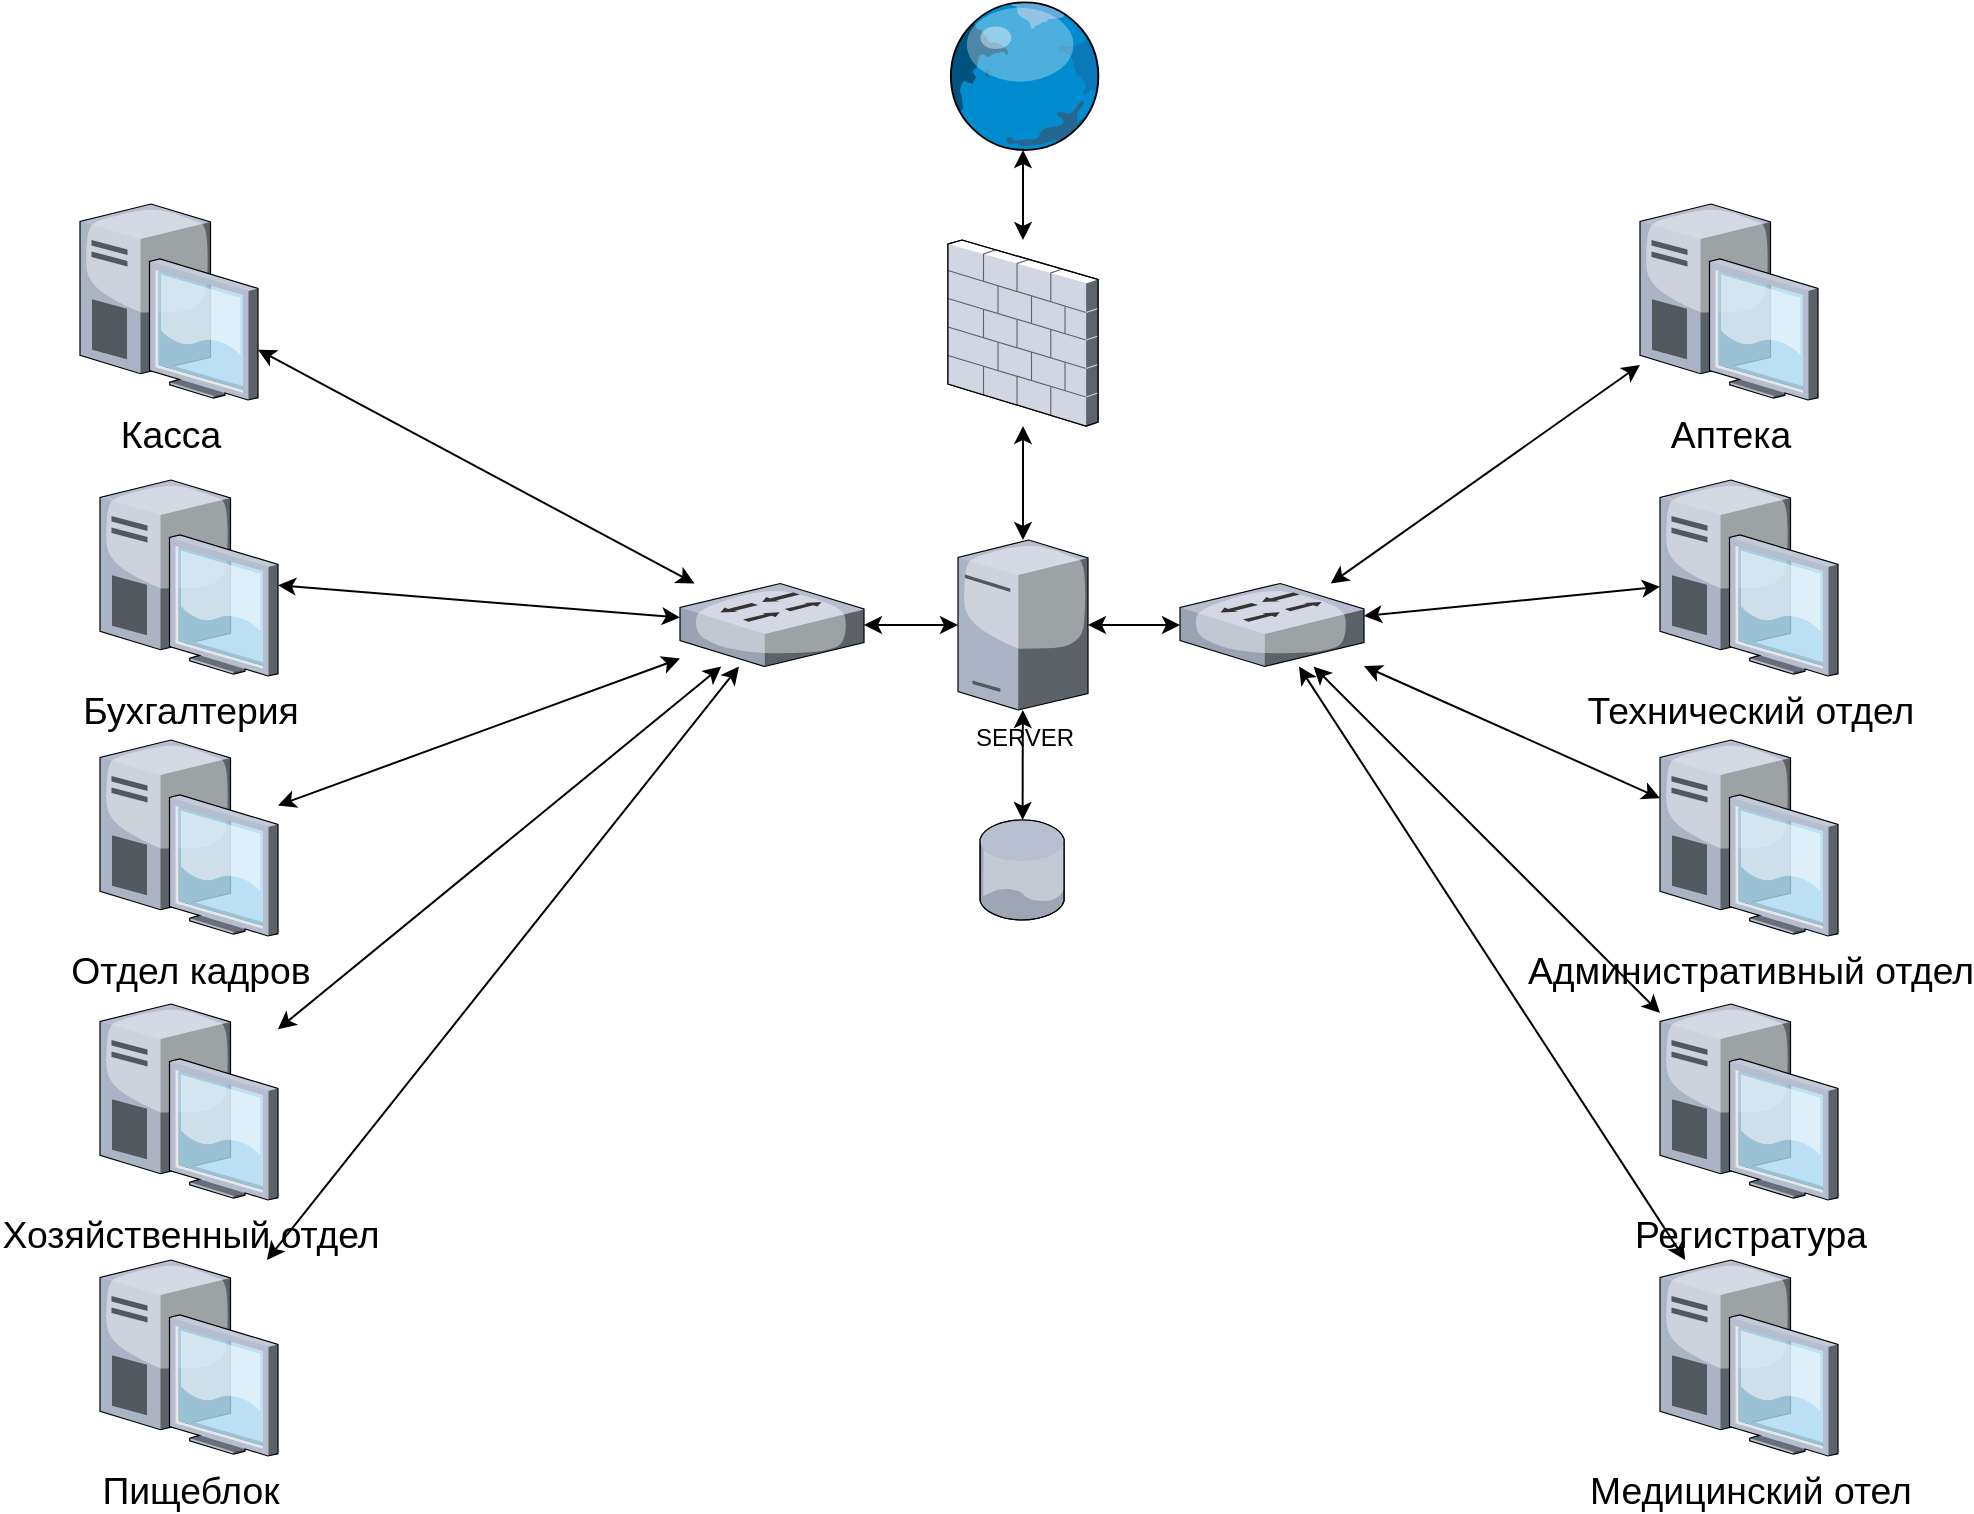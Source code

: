 <mxfile version="24.7.8">
  <diagram name="Page-1" id="e3a06f82-3646-2815-327d-82caf3d4e204">
    <mxGraphModel dx="1431" dy="886" grid="1" gridSize="10" guides="1" tooltips="1" connect="1" arrows="1" fold="1" page="1" pageScale="1.5" pageWidth="1169" pageHeight="826" background="none" math="0" shadow="0">
      <root>
        <mxCell id="0" style=";html=1;" />
        <mxCell id="1" style=";html=1;" parent="0" />
        <mxCell id="g3LOT3OiI6PrgS0EYZjv-1" value="" style="verticalLabelPosition=bottom;sketch=0;aspect=fixed;html=1;verticalAlign=top;strokeColor=none;align=center;outlineConnect=0;shape=mxgraph.citrix.globe;" vertex="1" parent="1">
          <mxGeometry x="572" y="10" width="78.5" height="75" as="geometry" />
        </mxCell>
        <mxCell id="g3LOT3OiI6PrgS0EYZjv-2" value="" style="verticalLabelPosition=bottom;sketch=0;aspect=fixed;html=1;verticalAlign=top;strokeColor=none;align=center;outlineConnect=0;shape=mxgraph.citrix.switch;" vertex="1" parent="1">
          <mxGeometry x="440" y="301.75" width="92" height="41.5" as="geometry" />
        </mxCell>
        <mxCell id="g3LOT3OiI6PrgS0EYZjv-3" value="" style="verticalLabelPosition=bottom;sketch=0;aspect=fixed;html=1;verticalAlign=top;strokeColor=none;align=center;outlineConnect=0;shape=mxgraph.citrix.firewall;" vertex="1" parent="1">
          <mxGeometry x="574" y="130" width="75" height="93" as="geometry" />
        </mxCell>
        <mxCell id="g3LOT3OiI6PrgS0EYZjv-6" value="SERVER" style="verticalLabelPosition=bottom;sketch=0;aspect=fixed;html=1;verticalAlign=top;strokeColor=none;align=center;outlineConnect=0;shape=mxgraph.citrix.tower_server;" vertex="1" parent="1">
          <mxGeometry x="579" y="280" width="65" height="85" as="geometry" />
        </mxCell>
        <mxCell id="g3LOT3OiI6PrgS0EYZjv-7" value="" style="verticalLabelPosition=bottom;sketch=0;aspect=fixed;html=1;verticalAlign=top;strokeColor=none;align=center;outlineConnect=0;shape=mxgraph.citrix.database;" vertex="1" parent="1">
          <mxGeometry x="590" y="420" width="42.5" height="50" as="geometry" />
        </mxCell>
        <mxCell id="g3LOT3OiI6PrgS0EYZjv-10" value="&lt;span style=&quot;font-size:14.0pt;line-height:115%;&lt;br/&gt;font-family:&amp;quot;Times New Roman&amp;quot;,serif;mso-fareast-font-family:Calibri;mso-fareast-theme-font:&lt;br/&gt;minor-latin;mso-ansi-language:RU;mso-fareast-language:EN-US;mso-bidi-language:&lt;br/&gt;AR-SA&quot;&gt;Касса&lt;/span&gt;" style="verticalLabelPosition=bottom;sketch=0;aspect=fixed;html=1;verticalAlign=top;strokeColor=none;align=center;outlineConnect=0;shape=mxgraph.citrix.desktop;" vertex="1" parent="1">
          <mxGeometry x="140" y="112" width="89" height="98" as="geometry" />
        </mxCell>
        <mxCell id="g3LOT3OiI6PrgS0EYZjv-14" value="&lt;span style=&quot;font-size:14.0pt;line-height:115%;&lt;br/&gt;font-family:&amp;quot;Times New Roman&amp;quot;,serif;mso-fareast-font-family:Calibri;mso-fareast-theme-font:&lt;br/&gt;minor-latin;mso-ansi-language:RU;mso-fareast-language:EN-US;mso-bidi-language:&lt;br/&gt;AR-SA&quot;&gt;Бухгалтерия&lt;/span&gt;" style="verticalLabelPosition=bottom;sketch=0;aspect=fixed;html=1;verticalAlign=top;strokeColor=none;align=center;outlineConnect=0;shape=mxgraph.citrix.desktop;" vertex="1" parent="1">
          <mxGeometry x="150" y="250" width="89" height="98" as="geometry" />
        </mxCell>
        <mxCell id="g3LOT3OiI6PrgS0EYZjv-15" value="&lt;span style=&quot;font-size:14.0pt;line-height:115%;&lt;br/&gt;font-family:&amp;quot;Times New Roman&amp;quot;,serif;mso-fareast-font-family:Calibri;mso-fareast-theme-font:&lt;br/&gt;minor-latin;mso-ansi-language:RU;mso-fareast-language:EN-US;mso-bidi-language:&lt;br/&gt;AR-SA&quot;&gt;Отдел кадров&lt;/span&gt;" style="verticalLabelPosition=bottom;sketch=0;aspect=fixed;html=1;verticalAlign=top;strokeColor=none;align=center;outlineConnect=0;shape=mxgraph.citrix.desktop;" vertex="1" parent="1">
          <mxGeometry x="150" y="380" width="89" height="98" as="geometry" />
        </mxCell>
        <mxCell id="g3LOT3OiI6PrgS0EYZjv-16" value="&lt;span style=&quot;font-size:14.0pt;line-height:115%;&lt;br/&gt;font-family:&amp;quot;Times New Roman&amp;quot;,serif;mso-fareast-font-family:Calibri;mso-fareast-theme-font:&lt;br/&gt;minor-latin;mso-ansi-language:RU;mso-fareast-language:EN-US;mso-bidi-language:&lt;br/&gt;AR-SA&quot;&gt;Хозяйственный отдел&lt;/span&gt;" style="verticalLabelPosition=bottom;sketch=0;aspect=fixed;html=1;verticalAlign=top;strokeColor=none;align=center;outlineConnect=0;shape=mxgraph.citrix.desktop;" vertex="1" parent="1">
          <mxGeometry x="150" y="512" width="89" height="98" as="geometry" />
        </mxCell>
        <mxCell id="g3LOT3OiI6PrgS0EYZjv-17" value="&lt;span style=&quot;font-size:14.0pt;line-height:115%;&lt;br/&gt;font-family:&amp;quot;Times New Roman&amp;quot;,serif;mso-fareast-font-family:Calibri;mso-fareast-theme-font:&lt;br/&gt;minor-latin;mso-ansi-language:RU;mso-fareast-language:EN-US;mso-bidi-language:&lt;br/&gt;AR-SA&quot;&gt;Пищеблок&lt;/span&gt;" style="verticalLabelPosition=bottom;sketch=0;aspect=fixed;html=1;verticalAlign=top;strokeColor=none;align=center;outlineConnect=0;shape=mxgraph.citrix.desktop;" vertex="1" parent="1">
          <mxGeometry x="150" y="640" width="89" height="98" as="geometry" />
        </mxCell>
        <mxCell id="g3LOT3OiI6PrgS0EYZjv-20" value="&lt;span style=&quot;font-size:14.0pt;line-height:115%;&lt;br/&gt;font-family:&amp;quot;Times New Roman&amp;quot;,serif;mso-fareast-font-family:Calibri;mso-fareast-theme-font:&lt;br/&gt;minor-latin;mso-ansi-language:RU;mso-fareast-language:EN-US;mso-bidi-language:&lt;br/&gt;AR-SA&quot;&gt;Аптека&lt;/span&gt;" style="verticalLabelPosition=bottom;sketch=0;aspect=fixed;html=1;verticalAlign=top;strokeColor=none;align=center;outlineConnect=0;shape=mxgraph.citrix.desktop;" vertex="1" parent="1">
          <mxGeometry x="920" y="112" width="89" height="98" as="geometry" />
        </mxCell>
        <mxCell id="g3LOT3OiI6PrgS0EYZjv-21" value="&lt;span style=&quot;font-size:14.0pt;line-height:115%;&lt;br/&gt;font-family:&amp;quot;Times New Roman&amp;quot;,serif;mso-fareast-font-family:Calibri;mso-fareast-theme-font:&lt;br/&gt;minor-latin;mso-ansi-language:RU;mso-fareast-language:EN-US;mso-bidi-language:&lt;br/&gt;AR-SA&quot;&gt;Технический отдел&lt;/span&gt;" style="verticalLabelPosition=bottom;sketch=0;aspect=fixed;html=1;verticalAlign=top;strokeColor=none;align=center;outlineConnect=0;shape=mxgraph.citrix.desktop;" vertex="1" parent="1">
          <mxGeometry x="930" y="250" width="89" height="98" as="geometry" />
        </mxCell>
        <mxCell id="g3LOT3OiI6PrgS0EYZjv-22" value="&lt;span style=&quot;font-size:14.0pt;line-height:115%;&lt;br/&gt;font-family:&amp;quot;Times New Roman&amp;quot;,serif;mso-fareast-font-family:Calibri;mso-fareast-theme-font:&lt;br/&gt;minor-latin;mso-ansi-language:RU;mso-fareast-language:EN-US;mso-bidi-language:&lt;br/&gt;AR-SA&quot;&gt;Административный отдел&lt;/span&gt;" style="verticalLabelPosition=bottom;sketch=0;aspect=fixed;html=1;verticalAlign=top;strokeColor=none;align=center;outlineConnect=0;shape=mxgraph.citrix.desktop;" vertex="1" parent="1">
          <mxGeometry x="930" y="380" width="89" height="98" as="geometry" />
        </mxCell>
        <mxCell id="g3LOT3OiI6PrgS0EYZjv-23" value="&lt;span style=&quot;font-size:14.0pt;line-height:115%;&lt;br/&gt;font-family:&amp;quot;Times New Roman&amp;quot;,serif;mso-fareast-font-family:Calibri;mso-fareast-theme-font:&lt;br/&gt;minor-latin;mso-ansi-language:RU;mso-fareast-language:EN-US;mso-bidi-language:&lt;br/&gt;AR-SA&quot;&gt;Регистратура&lt;/span&gt;" style="verticalLabelPosition=bottom;sketch=0;aspect=fixed;html=1;verticalAlign=top;strokeColor=none;align=center;outlineConnect=0;shape=mxgraph.citrix.desktop;" vertex="1" parent="1">
          <mxGeometry x="930" y="512" width="89" height="98" as="geometry" />
        </mxCell>
        <mxCell id="g3LOT3OiI6PrgS0EYZjv-24" value="&lt;span style=&quot;font-size:14.0pt;line-height:115%;&lt;br/&gt;font-family:&amp;quot;Times New Roman&amp;quot;,serif;mso-fareast-font-family:Calibri;mso-fareast-theme-font:&lt;br/&gt;minor-latin;mso-ansi-language:RU;mso-fareast-language:EN-US;mso-bidi-language:&lt;br/&gt;AR-SA&quot;&gt;Медицинский отел&lt;/span&gt;" style="verticalLabelPosition=bottom;sketch=0;aspect=fixed;html=1;verticalAlign=top;strokeColor=none;align=center;outlineConnect=0;shape=mxgraph.citrix.desktop;" vertex="1" parent="1">
          <mxGeometry x="930" y="640" width="89" height="98" as="geometry" />
        </mxCell>
        <mxCell id="g3LOT3OiI6PrgS0EYZjv-25" value="" style="endArrow=classic;startArrow=classic;html=1;rounded=0;" edge="1" parent="1" source="g3LOT3OiI6PrgS0EYZjv-3">
          <mxGeometry width="50" height="50" relative="1" as="geometry">
            <mxPoint x="540" y="150" as="sourcePoint" />
            <mxPoint x="611.5" y="85" as="targetPoint" />
          </mxGeometry>
        </mxCell>
        <mxCell id="g3LOT3OiI6PrgS0EYZjv-28" value="" style="endArrow=classic;startArrow=classic;html=1;rounded=0;" edge="1" parent="1" source="g3LOT3OiI6PrgS0EYZjv-6" target="g3LOT3OiI6PrgS0EYZjv-3">
          <mxGeometry width="50" height="50" relative="1" as="geometry">
            <mxPoint x="680" y="300" as="sourcePoint" />
            <mxPoint x="730" y="250" as="targetPoint" />
          </mxGeometry>
        </mxCell>
        <mxCell id="g3LOT3OiI6PrgS0EYZjv-29" value="" style="endArrow=classic;startArrow=classic;html=1;rounded=0;" edge="1" parent="1" source="g3LOT3OiI6PrgS0EYZjv-7" target="g3LOT3OiI6PrgS0EYZjv-6">
          <mxGeometry width="50" height="50" relative="1" as="geometry">
            <mxPoint x="650" y="430" as="sourcePoint" />
            <mxPoint x="700" y="380" as="targetPoint" />
          </mxGeometry>
        </mxCell>
        <mxCell id="g3LOT3OiI6PrgS0EYZjv-30" value="" style="endArrow=classic;startArrow=classic;html=1;rounded=0;" edge="1" parent="1" source="g3LOT3OiI6PrgS0EYZjv-2" target="g3LOT3OiI6PrgS0EYZjv-6">
          <mxGeometry width="50" height="50" relative="1" as="geometry">
            <mxPoint x="510" y="420" as="sourcePoint" />
            <mxPoint x="560" y="370" as="targetPoint" />
          </mxGeometry>
        </mxCell>
        <mxCell id="g3LOT3OiI6PrgS0EYZjv-31" value="" style="verticalLabelPosition=bottom;sketch=0;aspect=fixed;html=1;verticalAlign=top;strokeColor=none;align=center;outlineConnect=0;shape=mxgraph.citrix.switch;" vertex="1" parent="1">
          <mxGeometry x="690" y="301.75" width="92" height="41.5" as="geometry" />
        </mxCell>
        <mxCell id="g3LOT3OiI6PrgS0EYZjv-32" value="" style="endArrow=classic;startArrow=classic;html=1;rounded=0;" edge="1" parent="1" source="g3LOT3OiI6PrgS0EYZjv-6" target="g3LOT3OiI6PrgS0EYZjv-31">
          <mxGeometry width="50" height="50" relative="1" as="geometry">
            <mxPoint x="670" y="410" as="sourcePoint" />
            <mxPoint x="720" y="360" as="targetPoint" />
          </mxGeometry>
        </mxCell>
        <mxCell id="g3LOT3OiI6PrgS0EYZjv-33" value="" style="endArrow=classic;startArrow=classic;html=1;rounded=0;" edge="1" parent="1" source="g3LOT3OiI6PrgS0EYZjv-10" target="g3LOT3OiI6PrgS0EYZjv-2">
          <mxGeometry width="50" height="50" relative="1" as="geometry">
            <mxPoint x="390" y="360" as="sourcePoint" />
            <mxPoint x="440" y="310" as="targetPoint" />
          </mxGeometry>
        </mxCell>
        <mxCell id="g3LOT3OiI6PrgS0EYZjv-34" value="" style="endArrow=classic;startArrow=classic;html=1;rounded=0;" edge="1" parent="1" source="g3LOT3OiI6PrgS0EYZjv-14" target="g3LOT3OiI6PrgS0EYZjv-2">
          <mxGeometry width="50" height="50" relative="1" as="geometry">
            <mxPoint x="340" y="360" as="sourcePoint" />
            <mxPoint x="390" y="310" as="targetPoint" />
          </mxGeometry>
        </mxCell>
        <mxCell id="g3LOT3OiI6PrgS0EYZjv-35" value="" style="endArrow=classic;startArrow=classic;html=1;rounded=0;" edge="1" parent="1" source="g3LOT3OiI6PrgS0EYZjv-15" target="g3LOT3OiI6PrgS0EYZjv-2">
          <mxGeometry width="50" height="50" relative="1" as="geometry">
            <mxPoint x="360" y="420" as="sourcePoint" />
            <mxPoint x="410" y="370" as="targetPoint" />
          </mxGeometry>
        </mxCell>
        <mxCell id="g3LOT3OiI6PrgS0EYZjv-36" value="" style="endArrow=classic;startArrow=classic;html=1;rounded=0;" edge="1" parent="1" source="g3LOT3OiI6PrgS0EYZjv-16" target="g3LOT3OiI6PrgS0EYZjv-2">
          <mxGeometry width="50" height="50" relative="1" as="geometry">
            <mxPoint x="390" y="490" as="sourcePoint" />
            <mxPoint x="440" y="440" as="targetPoint" />
          </mxGeometry>
        </mxCell>
        <mxCell id="g3LOT3OiI6PrgS0EYZjv-37" value="" style="endArrow=classic;startArrow=classic;html=1;rounded=0;" edge="1" parent="1" source="g3LOT3OiI6PrgS0EYZjv-17" target="g3LOT3OiI6PrgS0EYZjv-2">
          <mxGeometry width="50" height="50" relative="1" as="geometry">
            <mxPoint x="440" y="480" as="sourcePoint" />
            <mxPoint x="490" y="430" as="targetPoint" />
          </mxGeometry>
        </mxCell>
        <mxCell id="g3LOT3OiI6PrgS0EYZjv-38" value="" style="endArrow=classic;startArrow=classic;html=1;rounded=0;" edge="1" parent="1" source="g3LOT3OiI6PrgS0EYZjv-31" target="g3LOT3OiI6PrgS0EYZjv-20">
          <mxGeometry width="50" height="50" relative="1" as="geometry">
            <mxPoint x="760" y="250" as="sourcePoint" />
            <mxPoint x="810" y="200" as="targetPoint" />
          </mxGeometry>
        </mxCell>
        <mxCell id="g3LOT3OiI6PrgS0EYZjv-39" value="" style="endArrow=classic;startArrow=classic;html=1;rounded=0;" edge="1" parent="1" source="g3LOT3OiI6PrgS0EYZjv-31" target="g3LOT3OiI6PrgS0EYZjv-21">
          <mxGeometry width="50" height="50" relative="1" as="geometry">
            <mxPoint x="830" y="370" as="sourcePoint" />
            <mxPoint x="880" y="320" as="targetPoint" />
          </mxGeometry>
        </mxCell>
        <mxCell id="g3LOT3OiI6PrgS0EYZjv-40" value="" style="endArrow=classic;startArrow=classic;html=1;rounded=0;" edge="1" parent="1" source="g3LOT3OiI6PrgS0EYZjv-31" target="g3LOT3OiI6PrgS0EYZjv-22">
          <mxGeometry width="50" height="50" relative="1" as="geometry">
            <mxPoint x="770" y="430" as="sourcePoint" />
            <mxPoint x="820" y="380" as="targetPoint" />
          </mxGeometry>
        </mxCell>
        <mxCell id="g3LOT3OiI6PrgS0EYZjv-41" value="" style="endArrow=classic;startArrow=classic;html=1;rounded=0;" edge="1" parent="1" source="g3LOT3OiI6PrgS0EYZjv-31" target="g3LOT3OiI6PrgS0EYZjv-23">
          <mxGeometry width="50" height="50" relative="1" as="geometry">
            <mxPoint x="770" y="490" as="sourcePoint" />
            <mxPoint x="820" y="440" as="targetPoint" />
          </mxGeometry>
        </mxCell>
        <mxCell id="g3LOT3OiI6PrgS0EYZjv-42" value="" style="endArrow=classic;startArrow=classic;html=1;rounded=0;" edge="1" parent="1" source="g3LOT3OiI6PrgS0EYZjv-31" target="g3LOT3OiI6PrgS0EYZjv-24">
          <mxGeometry width="50" height="50" relative="1" as="geometry">
            <mxPoint x="810" y="610" as="sourcePoint" />
            <mxPoint x="860" y="560" as="targetPoint" />
          </mxGeometry>
        </mxCell>
      </root>
    </mxGraphModel>
  </diagram>
</mxfile>
